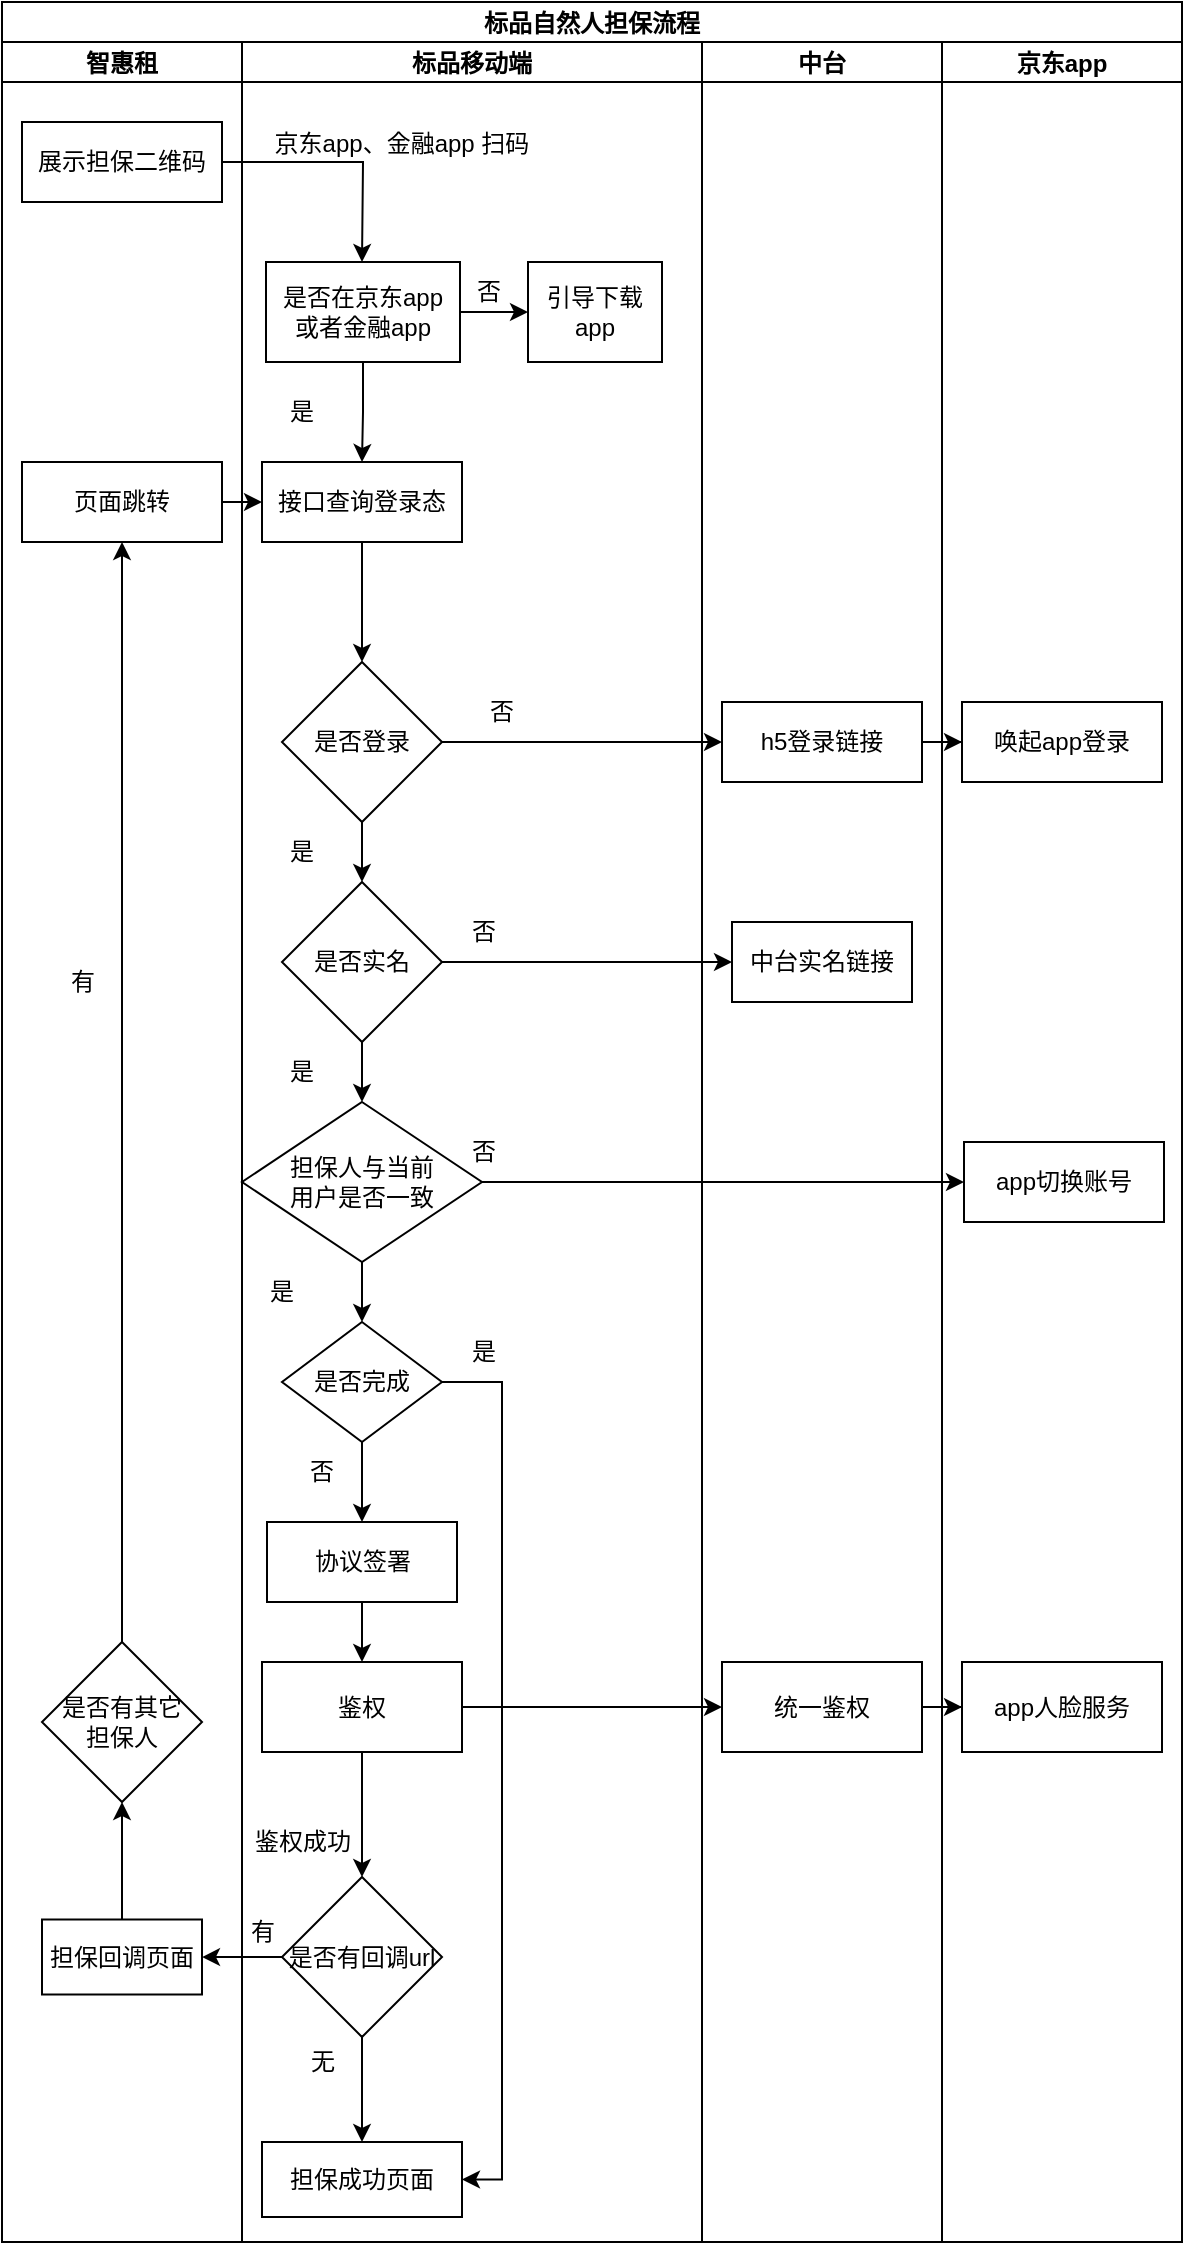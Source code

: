 <mxfile version="20.2.5" type="github">
  <diagram id="cPVhBnP5LHgAFUG7oPZ6" name="第 1 页">
    <mxGraphModel dx="1386" dy="838" grid="1" gridSize="10" guides="1" tooltips="1" connect="1" arrows="1" fold="1" page="1" pageScale="1" pageWidth="827" pageHeight="1169" math="0" shadow="0">
      <root>
        <mxCell id="0" />
        <mxCell id="1" parent="0" />
        <mxCell id="ZduUOEguYwG-LgPa66Ty-1" value="标品自然人担保流程" style="swimlane;childLayout=stackLayout;resizeParent=1;resizeParentMax=0;startSize=20;" parent="1" vertex="1">
          <mxGeometry x="150" y="30" width="590" height="1120" as="geometry" />
        </mxCell>
        <mxCell id="ZduUOEguYwG-LgPa66Ty-2" value="智惠租" style="swimlane;startSize=20;" parent="ZduUOEguYwG-LgPa66Ty-1" vertex="1">
          <mxGeometry y="20" width="120" height="1100" as="geometry" />
        </mxCell>
        <mxCell id="ZduUOEguYwG-LgPa66Ty-6" value="展示担保二维码" style="rounded=0;whiteSpace=wrap;html=1;" parent="ZduUOEguYwG-LgPa66Ty-2" vertex="1">
          <mxGeometry x="10" y="40" width="100" height="40" as="geometry" />
        </mxCell>
        <mxCell id="ZduUOEguYwG-LgPa66Ty-9" value="页面跳转" style="rounded=0;whiteSpace=wrap;html=1;" parent="ZduUOEguYwG-LgPa66Ty-2" vertex="1">
          <mxGeometry x="10" y="210" width="100" height="40" as="geometry" />
        </mxCell>
        <mxCell id="ZduUOEguYwG-LgPa66Ty-55" value="担保回调页面" style="whiteSpace=wrap;html=1;rounded=0;" parent="ZduUOEguYwG-LgPa66Ty-2" vertex="1">
          <mxGeometry x="20" y="938.75" width="80" height="37.5" as="geometry" />
        </mxCell>
        <mxCell id="ZduUOEguYwG-LgPa66Ty-3" value="标品移动端" style="swimlane;startSize=20;" parent="ZduUOEguYwG-LgPa66Ty-1" vertex="1">
          <mxGeometry x="120" y="20" width="230" height="1100" as="geometry" />
        </mxCell>
        <mxCell id="ZduUOEguYwG-LgPa66Ty-7" value="接口查询登录态" style="rounded=0;whiteSpace=wrap;html=1;" parent="ZduUOEguYwG-LgPa66Ty-3" vertex="1">
          <mxGeometry x="10" y="210" width="100" height="40" as="geometry" />
        </mxCell>
        <mxCell id="ZduUOEguYwG-LgPa66Ty-20" value="是否实名" style="rhombus;whiteSpace=wrap;html=1;rounded=0;" parent="ZduUOEguYwG-LgPa66Ty-3" vertex="1">
          <mxGeometry x="20" y="420" width="80" height="80" as="geometry" />
        </mxCell>
        <mxCell id="ZduUOEguYwG-LgPa66Ty-25" value="" style="edgeStyle=orthogonalEdgeStyle;rounded=0;orthogonalLoop=1;jettySize=auto;html=1;entryX=0.5;entryY=0;entryDx=0;entryDy=0;" parent="ZduUOEguYwG-LgPa66Ty-3" source="ZduUOEguYwG-LgPa66Ty-20" target="ZduUOEguYwG-LgPa66Ty-26" edge="1">
          <mxGeometry relative="1" as="geometry">
            <mxPoint x="60" y="540" as="targetPoint" />
          </mxGeometry>
        </mxCell>
        <mxCell id="ZduUOEguYwG-LgPa66Ty-26" value="担保人与当前&lt;br&gt;用户是否一致" style="rhombus;whiteSpace=wrap;html=1;rounded=0;" parent="ZduUOEguYwG-LgPa66Ty-3" vertex="1">
          <mxGeometry y="530" width="120" height="80" as="geometry" />
        </mxCell>
        <mxCell id="ZduUOEguYwG-LgPa66Ty-32" value="否" style="text;html=1;strokeColor=none;fillColor=none;align=center;verticalAlign=middle;whiteSpace=wrap;rounded=0;" parent="ZduUOEguYwG-LgPa66Ty-3" vertex="1">
          <mxGeometry x="91" y="540" width="60" height="30" as="geometry" />
        </mxCell>
        <mxCell id="ZduUOEguYwG-LgPa66Ty-33" value="否" style="text;html=1;strokeColor=none;fillColor=none;align=center;verticalAlign=middle;whiteSpace=wrap;rounded=0;" parent="ZduUOEguYwG-LgPa66Ty-3" vertex="1">
          <mxGeometry x="91" y="430" width="60" height="30" as="geometry" />
        </mxCell>
        <mxCell id="ZduUOEguYwG-LgPa66Ty-34" value="否" style="text;html=1;strokeColor=none;fillColor=none;align=center;verticalAlign=middle;whiteSpace=wrap;rounded=0;" parent="ZduUOEguYwG-LgPa66Ty-3" vertex="1">
          <mxGeometry x="100" y="320" width="60" height="30" as="geometry" />
        </mxCell>
        <mxCell id="ZduUOEguYwG-LgPa66Ty-35" value="是" style="text;html=1;strokeColor=none;fillColor=none;align=center;verticalAlign=middle;whiteSpace=wrap;rounded=0;" parent="ZduUOEguYwG-LgPa66Ty-3" vertex="1">
          <mxGeometry y="390" width="60" height="30" as="geometry" />
        </mxCell>
        <mxCell id="ZduUOEguYwG-LgPa66Ty-36" value="是" style="text;html=1;strokeColor=none;fillColor=none;align=center;verticalAlign=middle;whiteSpace=wrap;rounded=0;" parent="ZduUOEguYwG-LgPa66Ty-3" vertex="1">
          <mxGeometry y="500" width="60" height="30" as="geometry" />
        </mxCell>
        <mxCell id="ZduUOEguYwG-LgPa66Ty-37" value="鉴权" style="whiteSpace=wrap;html=1;rounded=0;" parent="ZduUOEguYwG-LgPa66Ty-3" vertex="1">
          <mxGeometry x="10" y="810" width="100" height="45" as="geometry" />
        </mxCell>
        <mxCell id="ZduUOEguYwG-LgPa66Ty-39" value="是" style="text;html=1;strokeColor=none;fillColor=none;align=center;verticalAlign=middle;whiteSpace=wrap;rounded=0;" parent="ZduUOEguYwG-LgPa66Ty-3" vertex="1">
          <mxGeometry x="-10" y="610" width="60" height="30" as="geometry" />
        </mxCell>
        <mxCell id="ZduUOEguYwG-LgPa66Ty-46" style="edgeStyle=orthogonalEdgeStyle;rounded=0;orthogonalLoop=1;jettySize=auto;html=1;exitX=0.5;exitY=1;exitDx=0;exitDy=0;" parent="ZduUOEguYwG-LgPa66Ty-3" source="ZduUOEguYwG-LgPa66Ty-44" target="ZduUOEguYwG-LgPa66Ty-37" edge="1">
          <mxGeometry relative="1" as="geometry" />
        </mxCell>
        <mxCell id="ZduUOEguYwG-LgPa66Ty-44" value="协议签署" style="whiteSpace=wrap;html=1;rounded=0;" parent="ZduUOEguYwG-LgPa66Ty-3" vertex="1">
          <mxGeometry x="12.5" y="740" width="95" height="40" as="geometry" />
        </mxCell>
        <mxCell id="ZduUOEguYwG-LgPa66Ty-52" value="担保成功页面" style="whiteSpace=wrap;html=1;rounded=0;" parent="ZduUOEguYwG-LgPa66Ty-3" vertex="1">
          <mxGeometry x="10" y="1050" width="100" height="37.5" as="geometry" />
        </mxCell>
        <mxCell id="ZduUOEguYwG-LgPa66Ty-57" value="有" style="text;html=1;align=center;verticalAlign=middle;resizable=0;points=[];autosize=1;strokeColor=none;fillColor=none;" parent="ZduUOEguYwG-LgPa66Ty-3" vertex="1">
          <mxGeometry x="-10" y="930" width="40" height="30" as="geometry" />
        </mxCell>
        <mxCell id="ZduUOEguYwG-LgPa66Ty-64" style="edgeStyle=orthogonalEdgeStyle;rounded=0;orthogonalLoop=1;jettySize=auto;html=1;exitX=0.5;exitY=1;exitDx=0;exitDy=0;entryX=0.5;entryY=0;entryDx=0;entryDy=0;" parent="ZduUOEguYwG-LgPa66Ty-3" source="ZduUOEguYwG-LgPa66Ty-62" target="ZduUOEguYwG-LgPa66Ty-44" edge="1">
          <mxGeometry relative="1" as="geometry" />
        </mxCell>
        <mxCell id="ZduUOEguYwG-LgPa66Ty-66" style="edgeStyle=orthogonalEdgeStyle;rounded=0;orthogonalLoop=1;jettySize=auto;html=1;exitX=1;exitY=0.5;exitDx=0;exitDy=0;entryX=1;entryY=0.5;entryDx=0;entryDy=0;" parent="ZduUOEguYwG-LgPa66Ty-3" source="ZduUOEguYwG-LgPa66Ty-62" target="ZduUOEguYwG-LgPa66Ty-52" edge="1">
          <mxGeometry relative="1" as="geometry" />
        </mxCell>
        <mxCell id="ZduUOEguYwG-LgPa66Ty-62" value="是否完成" style="rhombus;whiteSpace=wrap;html=1;rounded=0;" parent="ZduUOEguYwG-LgPa66Ty-3" vertex="1">
          <mxGeometry x="20" y="640" width="80" height="60" as="geometry" />
        </mxCell>
        <mxCell id="ZduUOEguYwG-LgPa66Ty-63" value="" style="edgeStyle=orthogonalEdgeStyle;rounded=0;orthogonalLoop=1;jettySize=auto;html=1;" parent="ZduUOEguYwG-LgPa66Ty-3" source="ZduUOEguYwG-LgPa66Ty-26" target="ZduUOEguYwG-LgPa66Ty-62" edge="1">
          <mxGeometry relative="1" as="geometry" />
        </mxCell>
        <mxCell id="ZduUOEguYwG-LgPa66Ty-67" value="是" style="text;html=1;strokeColor=none;fillColor=none;align=center;verticalAlign=middle;whiteSpace=wrap;rounded=0;" parent="ZduUOEguYwG-LgPa66Ty-3" vertex="1">
          <mxGeometry x="91" y="640" width="60" height="30" as="geometry" />
        </mxCell>
        <mxCell id="ZduUOEguYwG-LgPa66Ty-68" value="否" style="text;html=1;strokeColor=none;fillColor=none;align=center;verticalAlign=middle;whiteSpace=wrap;rounded=0;" parent="ZduUOEguYwG-LgPa66Ty-3" vertex="1">
          <mxGeometry x="10" y="700" width="60" height="30" as="geometry" />
        </mxCell>
        <mxCell id="XifBFEupThMahMRH_Ler-2" style="edgeStyle=orthogonalEdgeStyle;rounded=0;orthogonalLoop=1;jettySize=auto;html=1;exitX=0.5;exitY=1;exitDx=0;exitDy=0;entryX=0.5;entryY=0;entryDx=0;entryDy=0;" edge="1" parent="ZduUOEguYwG-LgPa66Ty-3" source="XifBFEupThMahMRH_Ler-1" target="ZduUOEguYwG-LgPa66Ty-7">
          <mxGeometry relative="1" as="geometry" />
        </mxCell>
        <mxCell id="XifBFEupThMahMRH_Ler-1" value="是否在京东app&lt;br&gt;或者金融app" style="rounded=0;whiteSpace=wrap;html=1;" vertex="1" parent="ZduUOEguYwG-LgPa66Ty-3">
          <mxGeometry x="12" y="110" width="97" height="50" as="geometry" />
        </mxCell>
        <mxCell id="XifBFEupThMahMRH_Ler-3" value="是" style="text;html=1;strokeColor=none;fillColor=none;align=center;verticalAlign=middle;whiteSpace=wrap;rounded=0;" vertex="1" parent="ZduUOEguYwG-LgPa66Ty-3">
          <mxGeometry y="170" width="60" height="30" as="geometry" />
        </mxCell>
        <mxCell id="XifBFEupThMahMRH_Ler-6" value="否" style="text;html=1;align=center;verticalAlign=middle;resizable=0;points=[];autosize=1;strokeColor=none;fillColor=none;" vertex="1" parent="ZduUOEguYwG-LgPa66Ty-3">
          <mxGeometry x="103" y="110" width="40" height="30" as="geometry" />
        </mxCell>
        <mxCell id="XifBFEupThMahMRH_Ler-7" value="引导下载app" style="rounded=0;whiteSpace=wrap;html=1;" vertex="1" parent="ZduUOEguYwG-LgPa66Ty-3">
          <mxGeometry x="143" y="110" width="67" height="50" as="geometry" />
        </mxCell>
        <mxCell id="XifBFEupThMahMRH_Ler-8" value="" style="edgeStyle=orthogonalEdgeStyle;rounded=0;orthogonalLoop=1;jettySize=auto;html=1;" edge="1" parent="ZduUOEguYwG-LgPa66Ty-3" source="XifBFEupThMahMRH_Ler-1" target="XifBFEupThMahMRH_Ler-7">
          <mxGeometry relative="1" as="geometry" />
        </mxCell>
        <mxCell id="ZduUOEguYwG-LgPa66Ty-10" value="京东app、金融app 扫码" style="text;html=1;align=center;verticalAlign=middle;whiteSpace=wrap;rounded=0;" parent="ZduUOEguYwG-LgPa66Ty-3" vertex="1">
          <mxGeometry y="26" width="160" height="50" as="geometry" />
        </mxCell>
        <mxCell id="ZduUOEguYwG-LgPa66Ty-4" value="中台" style="swimlane;startSize=20;" parent="ZduUOEguYwG-LgPa66Ty-1" vertex="1">
          <mxGeometry x="350" y="20" width="120" height="1100" as="geometry" />
        </mxCell>
        <mxCell id="ZduUOEguYwG-LgPa66Ty-14" value="h5登录链接" style="whiteSpace=wrap;html=1;rounded=0;" parent="ZduUOEguYwG-LgPa66Ty-4" vertex="1">
          <mxGeometry x="10" y="330" width="100" height="40" as="geometry" />
        </mxCell>
        <mxCell id="ZduUOEguYwG-LgPa66Ty-22" value="中台实名链接" style="whiteSpace=wrap;html=1;rounded=0;" parent="ZduUOEguYwG-LgPa66Ty-4" vertex="1">
          <mxGeometry x="15" y="440" width="90" height="40" as="geometry" />
        </mxCell>
        <mxCell id="ZduUOEguYwG-LgPa66Ty-40" value="统一鉴权" style="whiteSpace=wrap;html=1;rounded=0;" parent="ZduUOEguYwG-LgPa66Ty-4" vertex="1">
          <mxGeometry x="10" y="810" width="100" height="45" as="geometry" />
        </mxCell>
        <mxCell id="ZduUOEguYwG-LgPa66Ty-5" value="京东app" style="swimlane;startSize=20;" parent="ZduUOEguYwG-LgPa66Ty-1" vertex="1">
          <mxGeometry x="470" y="20" width="120" height="1100" as="geometry" />
        </mxCell>
        <mxCell id="ZduUOEguYwG-LgPa66Ty-16" value="唤起app登录" style="whiteSpace=wrap;html=1;rounded=0;" parent="ZduUOEguYwG-LgPa66Ty-5" vertex="1">
          <mxGeometry x="10" y="330" width="100" height="40" as="geometry" />
        </mxCell>
        <mxCell id="ZduUOEguYwG-LgPa66Ty-30" value="app切换账号" style="whiteSpace=wrap;html=1;rounded=0;" parent="ZduUOEguYwG-LgPa66Ty-5" vertex="1">
          <mxGeometry x="11" y="550" width="100" height="40" as="geometry" />
        </mxCell>
        <mxCell id="ZduUOEguYwG-LgPa66Ty-42" value="app人脸服务" style="whiteSpace=wrap;html=1;rounded=0;" parent="ZduUOEguYwG-LgPa66Ty-5" vertex="1">
          <mxGeometry x="10" y="810" width="100" height="45" as="geometry" />
        </mxCell>
        <mxCell id="ZduUOEguYwG-LgPa66Ty-8" value="" style="edgeStyle=orthogonalEdgeStyle;rounded=0;orthogonalLoop=1;jettySize=auto;html=1;" parent="ZduUOEguYwG-LgPa66Ty-1" source="ZduUOEguYwG-LgPa66Ty-6" edge="1">
          <mxGeometry relative="1" as="geometry">
            <mxPoint x="180" y="130" as="targetPoint" />
          </mxGeometry>
        </mxCell>
        <mxCell id="ZduUOEguYwG-LgPa66Ty-11" style="edgeStyle=orthogonalEdgeStyle;rounded=0;orthogonalLoop=1;jettySize=auto;html=1;exitX=1;exitY=0.5;exitDx=0;exitDy=0;entryX=0;entryY=0.5;entryDx=0;entryDy=0;" parent="ZduUOEguYwG-LgPa66Ty-1" source="ZduUOEguYwG-LgPa66Ty-9" target="ZduUOEguYwG-LgPa66Ty-7" edge="1">
          <mxGeometry relative="1" as="geometry" />
        </mxCell>
        <mxCell id="ZduUOEguYwG-LgPa66Ty-17" value="" style="edgeStyle=orthogonalEdgeStyle;rounded=0;orthogonalLoop=1;jettySize=auto;html=1;" parent="ZduUOEguYwG-LgPa66Ty-1" source="ZduUOEguYwG-LgPa66Ty-14" target="ZduUOEguYwG-LgPa66Ty-16" edge="1">
          <mxGeometry relative="1" as="geometry" />
        </mxCell>
        <mxCell id="ZduUOEguYwG-LgPa66Ty-23" value="" style="edgeStyle=orthogonalEdgeStyle;rounded=0;orthogonalLoop=1;jettySize=auto;html=1;" parent="ZduUOEguYwG-LgPa66Ty-1" source="ZduUOEguYwG-LgPa66Ty-20" target="ZduUOEguYwG-LgPa66Ty-22" edge="1">
          <mxGeometry relative="1" as="geometry" />
        </mxCell>
        <mxCell id="ZduUOEguYwG-LgPa66Ty-31" value="" style="edgeStyle=orthogonalEdgeStyle;rounded=0;orthogonalLoop=1;jettySize=auto;html=1;" parent="ZduUOEguYwG-LgPa66Ty-1" source="ZduUOEguYwG-LgPa66Ty-26" target="ZduUOEguYwG-LgPa66Ty-30" edge="1">
          <mxGeometry relative="1" as="geometry" />
        </mxCell>
        <mxCell id="ZduUOEguYwG-LgPa66Ty-41" value="" style="edgeStyle=orthogonalEdgeStyle;rounded=0;orthogonalLoop=1;jettySize=auto;html=1;" parent="ZduUOEguYwG-LgPa66Ty-1" source="ZduUOEguYwG-LgPa66Ty-37" target="ZduUOEguYwG-LgPa66Ty-40" edge="1">
          <mxGeometry relative="1" as="geometry" />
        </mxCell>
        <mxCell id="ZduUOEguYwG-LgPa66Ty-43" value="" style="edgeStyle=orthogonalEdgeStyle;rounded=0;orthogonalLoop=1;jettySize=auto;html=1;" parent="ZduUOEguYwG-LgPa66Ty-1" source="ZduUOEguYwG-LgPa66Ty-40" target="ZduUOEguYwG-LgPa66Ty-42" edge="1">
          <mxGeometry relative="1" as="geometry" />
        </mxCell>
        <mxCell id="ZduUOEguYwG-LgPa66Ty-15" value="" style="edgeStyle=orthogonalEdgeStyle;rounded=0;orthogonalLoop=1;jettySize=auto;html=1;" parent="1" source="ZduUOEguYwG-LgPa66Ty-12" target="ZduUOEguYwG-LgPa66Ty-14" edge="1">
          <mxGeometry relative="1" as="geometry" />
        </mxCell>
        <mxCell id="ZduUOEguYwG-LgPa66Ty-21" value="" style="edgeStyle=orthogonalEdgeStyle;rounded=0;orthogonalLoop=1;jettySize=auto;html=1;" parent="1" source="ZduUOEguYwG-LgPa66Ty-12" target="ZduUOEguYwG-LgPa66Ty-20" edge="1">
          <mxGeometry relative="1" as="geometry" />
        </mxCell>
        <mxCell id="ZduUOEguYwG-LgPa66Ty-12" value="是否登录" style="rhombus;whiteSpace=wrap;html=1;rounded=0;" parent="1" vertex="1">
          <mxGeometry x="290" y="360" width="80" height="80" as="geometry" />
        </mxCell>
        <mxCell id="ZduUOEguYwG-LgPa66Ty-13" value="" style="edgeStyle=orthogonalEdgeStyle;rounded=0;orthogonalLoop=1;jettySize=auto;html=1;" parent="1" source="ZduUOEguYwG-LgPa66Ty-7" target="ZduUOEguYwG-LgPa66Ty-12" edge="1">
          <mxGeometry relative="1" as="geometry" />
        </mxCell>
        <mxCell id="ZduUOEguYwG-LgPa66Ty-53" value="" style="edgeStyle=orthogonalEdgeStyle;rounded=0;orthogonalLoop=1;jettySize=auto;html=1;" parent="1" source="ZduUOEguYwG-LgPa66Ty-49" target="ZduUOEguYwG-LgPa66Ty-52" edge="1">
          <mxGeometry relative="1" as="geometry" />
        </mxCell>
        <mxCell id="ZduUOEguYwG-LgPa66Ty-56" value="" style="edgeStyle=orthogonalEdgeStyle;rounded=0;orthogonalLoop=1;jettySize=auto;html=1;" parent="1" source="ZduUOEguYwG-LgPa66Ty-49" target="ZduUOEguYwG-LgPa66Ty-55" edge="1">
          <mxGeometry relative="1" as="geometry" />
        </mxCell>
        <mxCell id="ZduUOEguYwG-LgPa66Ty-49" value="是否有回调url" style="rhombus;whiteSpace=wrap;html=1;rounded=0;" parent="1" vertex="1">
          <mxGeometry x="290" y="967.5" width="80" height="80" as="geometry" />
        </mxCell>
        <mxCell id="ZduUOEguYwG-LgPa66Ty-50" value="" style="edgeStyle=orthogonalEdgeStyle;rounded=0;orthogonalLoop=1;jettySize=auto;html=1;" parent="1" source="ZduUOEguYwG-LgPa66Ty-37" target="ZduUOEguYwG-LgPa66Ty-49" edge="1">
          <mxGeometry relative="1" as="geometry" />
        </mxCell>
        <mxCell id="ZduUOEguYwG-LgPa66Ty-51" value="鉴权成功" style="text;html=1;align=center;verticalAlign=middle;resizable=0;points=[];autosize=1;strokeColor=none;fillColor=none;" parent="1" vertex="1">
          <mxGeometry x="265" y="935" width="70" height="30" as="geometry" />
        </mxCell>
        <mxCell id="ZduUOEguYwG-LgPa66Ty-54" value="无" style="text;html=1;align=center;verticalAlign=middle;resizable=0;points=[];autosize=1;strokeColor=none;fillColor=none;" parent="1" vertex="1">
          <mxGeometry x="290" y="1045" width="40" height="30" as="geometry" />
        </mxCell>
        <mxCell id="ZduUOEguYwG-LgPa66Ty-60" style="edgeStyle=orthogonalEdgeStyle;rounded=0;orthogonalLoop=1;jettySize=auto;html=1;exitX=0.5;exitY=0;exitDx=0;exitDy=0;entryX=0.5;entryY=1;entryDx=0;entryDy=0;" parent="1" source="ZduUOEguYwG-LgPa66Ty-58" target="ZduUOEguYwG-LgPa66Ty-9" edge="1">
          <mxGeometry relative="1" as="geometry" />
        </mxCell>
        <mxCell id="ZduUOEguYwG-LgPa66Ty-58" value="是否有其它&lt;br&gt;担保人" style="rhombus;whiteSpace=wrap;html=1;rounded=0;" parent="1" vertex="1">
          <mxGeometry x="170" y="850" width="80" height="80" as="geometry" />
        </mxCell>
        <mxCell id="ZduUOEguYwG-LgPa66Ty-59" value="" style="edgeStyle=orthogonalEdgeStyle;rounded=0;orthogonalLoop=1;jettySize=auto;html=1;" parent="1" source="ZduUOEguYwG-LgPa66Ty-55" target="ZduUOEguYwG-LgPa66Ty-58" edge="1">
          <mxGeometry relative="1" as="geometry" />
        </mxCell>
        <mxCell id="ZduUOEguYwG-LgPa66Ty-61" value="有" style="text;html=1;align=center;verticalAlign=middle;resizable=0;points=[];autosize=1;strokeColor=none;fillColor=none;" parent="1" vertex="1">
          <mxGeometry x="170" y="505" width="40" height="30" as="geometry" />
        </mxCell>
      </root>
    </mxGraphModel>
  </diagram>
</mxfile>
